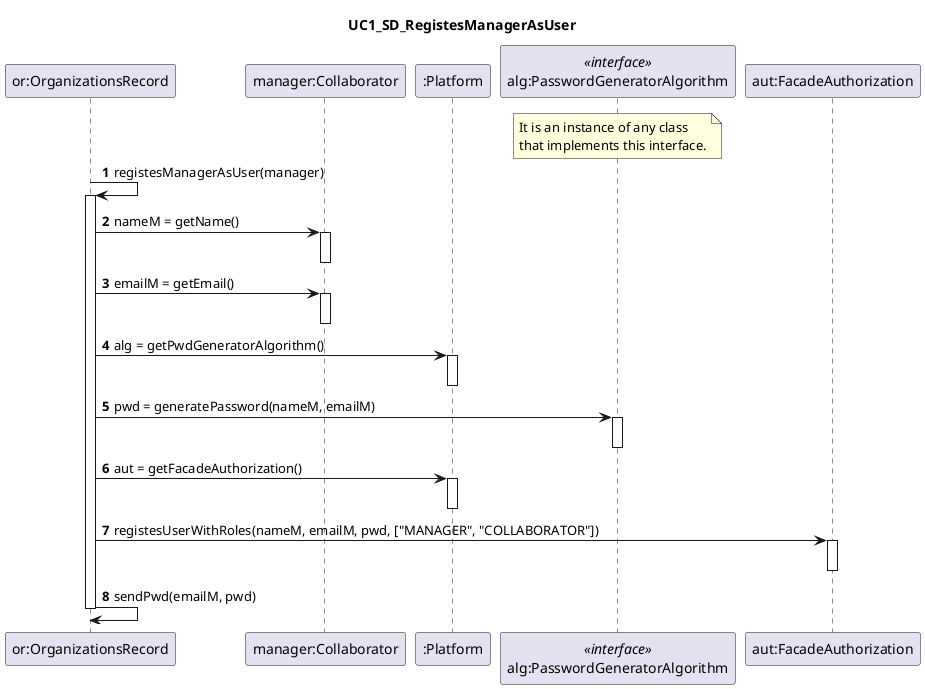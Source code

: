 @startuml
title UC1_SD_RegistesManagerAsUser
autonumber

participant "or:OrganizationsRecord" as ORGS
participant "manager:Collaborator" as MANAGER
participant ":Platform" as PLAT
participant "alg:PasswordGeneratorAlgorithm" as ALG << interface >>
participant "aut:FacadeAuthorization" as AUT

note over of ALG
It is an instance of any class 
that implements this interface.
end note

ORGS -> ORGS: registesManagerAsUser(manager)
activate ORGS

ORGS -> MANAGER: nameM = getName()
activate MANAGER
deactivate MANAGER
ORGS -> MANAGER: emailM = getEmail()
activate MANAGER
deactivate MANAGER

ORGS -> PLAT : alg = getPwdGeneratorAlgorithm()
activate PLAT
deactivate PLAT

ORGS -> ALG: pwd = generatePassword(nameM, emailM)
activate ALG
deactivate ALG

ORGS -> PLAT : aut = getFacadeAuthorization()
activate PLAT
deactivate PLAT

ORGS -> AUT: registesUserWithRoles(nameM, emailM, pwd, ["MANAGER", "COLLABORATOR"])
activate AUT
deactivate AUT


ORGS -> ORGS: sendPwd(emailM, pwd)
deactivate ORGS

deactivate ORGS
@enduml